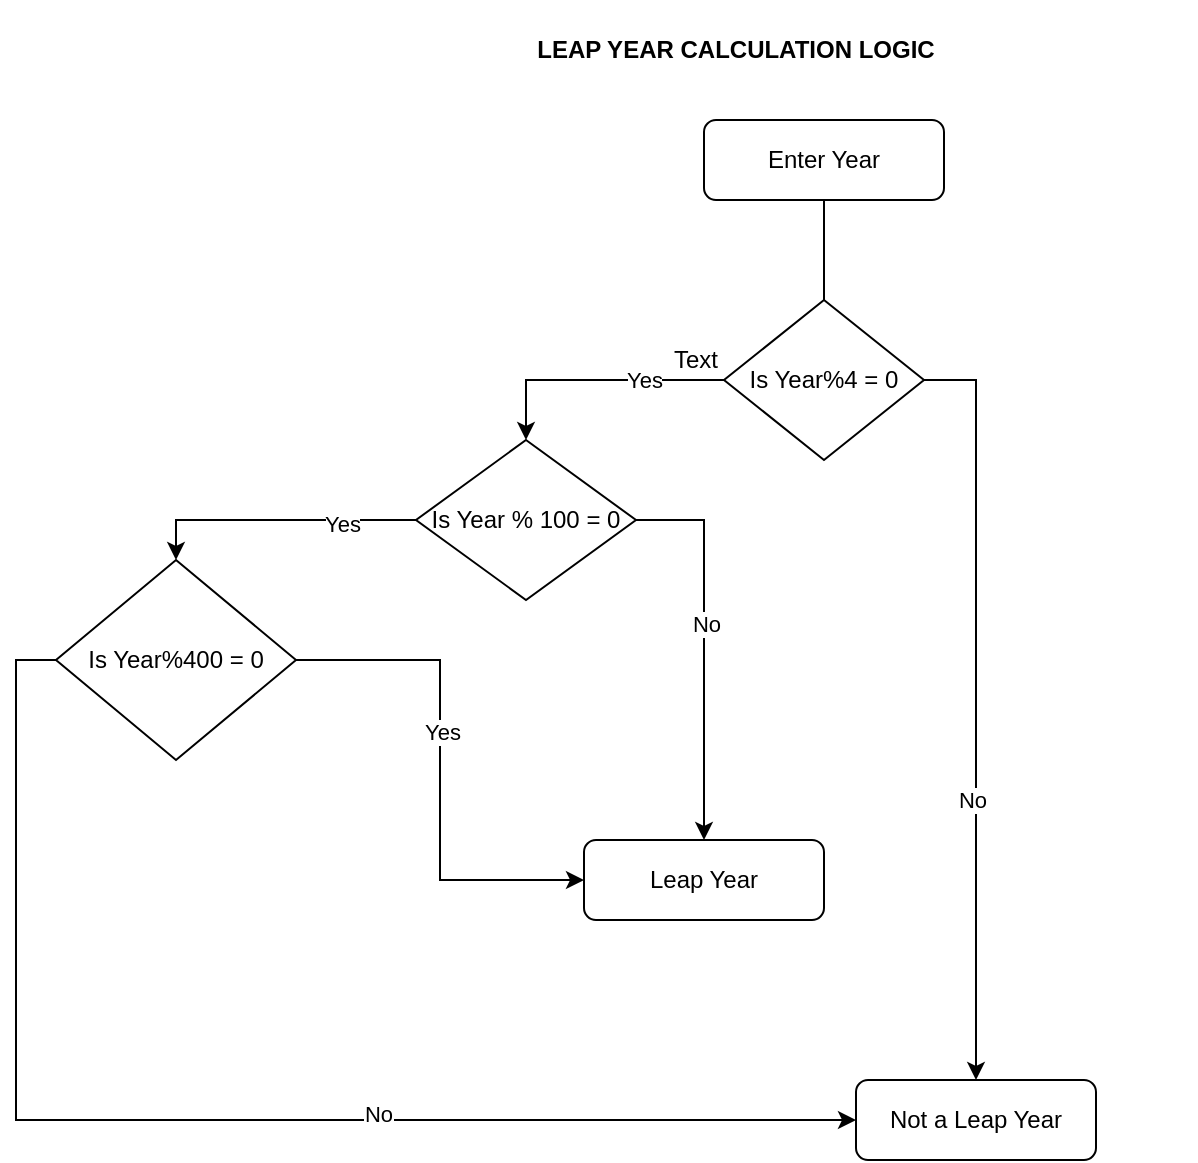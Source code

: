 <mxfile version="14.5.3" type="github">
  <diagram id="C5RBs43oDa-KdzZeNtuy" name="Page-1">
    <mxGraphModel dx="1038" dy="580" grid="1" gridSize="10" guides="1" tooltips="1" connect="1" arrows="1" fold="1" page="1" pageScale="1" pageWidth="827" pageHeight="1169" math="0" shadow="0">
      <root>
        <mxCell id="WIyWlLk6GJQsqaUBKTNV-0" />
        <mxCell id="WIyWlLk6GJQsqaUBKTNV-1" parent="WIyWlLk6GJQsqaUBKTNV-0" />
        <mxCell id="MNpihU7V3W5Khpn2vatV-9" value="" style="edgeStyle=orthogonalEdgeStyle;rounded=0;orthogonalLoop=1;jettySize=auto;html=1;" edge="1" parent="WIyWlLk6GJQsqaUBKTNV-1" source="WIyWlLk6GJQsqaUBKTNV-3">
          <mxGeometry relative="1" as="geometry">
            <mxPoint x="474" y="200" as="targetPoint" />
          </mxGeometry>
        </mxCell>
        <mxCell id="WIyWlLk6GJQsqaUBKTNV-3" value="Enter Year" style="rounded=1;whiteSpace=wrap;html=1;fontSize=12;glass=0;strokeWidth=1;shadow=0;" parent="WIyWlLk6GJQsqaUBKTNV-1" vertex="1">
          <mxGeometry x="414" y="80" width="120" height="40" as="geometry" />
        </mxCell>
        <mxCell id="WIyWlLk6GJQsqaUBKTNV-12" value="Leap Year" style="rounded=1;whiteSpace=wrap;html=1;fontSize=12;glass=0;strokeWidth=1;shadow=0;" parent="WIyWlLk6GJQsqaUBKTNV-1" vertex="1">
          <mxGeometry x="354" y="440" width="120" height="40" as="geometry" />
        </mxCell>
        <mxCell id="MNpihU7V3W5Khpn2vatV-0" value="Not a Leap Year" style="rounded=1;whiteSpace=wrap;html=1;fontSize=12;glass=0;strokeWidth=1;shadow=0;" vertex="1" parent="WIyWlLk6GJQsqaUBKTNV-1">
          <mxGeometry x="490" y="560" width="120" height="40" as="geometry" />
        </mxCell>
        <mxCell id="MNpihU7V3W5Khpn2vatV-4" style="edgeStyle=orthogonalEdgeStyle;rounded=0;orthogonalLoop=1;jettySize=auto;html=1;exitX=1;exitY=0.5;exitDx=0;exitDy=0;" edge="1" parent="WIyWlLk6GJQsqaUBKTNV-1" source="MNpihU7V3W5Khpn2vatV-1" target="MNpihU7V3W5Khpn2vatV-0">
          <mxGeometry relative="1" as="geometry" />
        </mxCell>
        <mxCell id="MNpihU7V3W5Khpn2vatV-5" value="No" style="edgeLabel;html=1;align=center;verticalAlign=middle;resizable=0;points=[];" vertex="1" connectable="0" parent="MNpihU7V3W5Khpn2vatV-4">
          <mxGeometry x="0.255" y="-2" relative="1" as="geometry">
            <mxPoint as="offset" />
          </mxGeometry>
        </mxCell>
        <mxCell id="MNpihU7V3W5Khpn2vatV-11" style="edgeStyle=orthogonalEdgeStyle;rounded=0;orthogonalLoop=1;jettySize=auto;html=1;exitX=0;exitY=0.5;exitDx=0;exitDy=0;entryX=0.5;entryY=0;entryDx=0;entryDy=0;" edge="1" parent="WIyWlLk6GJQsqaUBKTNV-1" source="MNpihU7V3W5Khpn2vatV-1" target="MNpihU7V3W5Khpn2vatV-10">
          <mxGeometry relative="1" as="geometry" />
        </mxCell>
        <mxCell id="MNpihU7V3W5Khpn2vatV-12" value="Yes" style="edgeLabel;html=1;align=center;verticalAlign=middle;resizable=0;points=[];" vertex="1" connectable="0" parent="MNpihU7V3W5Khpn2vatV-11">
          <mxGeometry x="-0.377" relative="1" as="geometry">
            <mxPoint as="offset" />
          </mxGeometry>
        </mxCell>
        <mxCell id="MNpihU7V3W5Khpn2vatV-1" value="Is Year%4 = 0" style="rhombus;whiteSpace=wrap;html=1;" vertex="1" parent="WIyWlLk6GJQsqaUBKTNV-1">
          <mxGeometry x="424" y="170" width="100" height="80" as="geometry" />
        </mxCell>
        <mxCell id="MNpihU7V3W5Khpn2vatV-13" style="edgeStyle=orthogonalEdgeStyle;rounded=0;orthogonalLoop=1;jettySize=auto;html=1;exitX=1;exitY=0.5;exitDx=0;exitDy=0;" edge="1" parent="WIyWlLk6GJQsqaUBKTNV-1" source="MNpihU7V3W5Khpn2vatV-10" target="WIyWlLk6GJQsqaUBKTNV-12">
          <mxGeometry relative="1" as="geometry" />
        </mxCell>
        <mxCell id="MNpihU7V3W5Khpn2vatV-14" value="No" style="edgeLabel;html=1;align=center;verticalAlign=middle;resizable=0;points=[];" vertex="1" connectable="0" parent="MNpihU7V3W5Khpn2vatV-13">
          <mxGeometry x="-0.12" y="1" relative="1" as="geometry">
            <mxPoint as="offset" />
          </mxGeometry>
        </mxCell>
        <mxCell id="MNpihU7V3W5Khpn2vatV-17" style="edgeStyle=orthogonalEdgeStyle;rounded=0;orthogonalLoop=1;jettySize=auto;html=1;exitX=0;exitY=0.5;exitDx=0;exitDy=0;entryX=0.5;entryY=0;entryDx=0;entryDy=0;" edge="1" parent="WIyWlLk6GJQsqaUBKTNV-1" source="MNpihU7V3W5Khpn2vatV-10" target="MNpihU7V3W5Khpn2vatV-16">
          <mxGeometry relative="1" as="geometry" />
        </mxCell>
        <mxCell id="MNpihU7V3W5Khpn2vatV-25" value="Yes" style="edgeLabel;html=1;align=center;verticalAlign=middle;resizable=0;points=[];" vertex="1" connectable="0" parent="MNpihU7V3W5Khpn2vatV-17">
          <mxGeometry x="-0.471" y="2" relative="1" as="geometry">
            <mxPoint as="offset" />
          </mxGeometry>
        </mxCell>
        <mxCell id="MNpihU7V3W5Khpn2vatV-10" value="Is Year % 100 = 0" style="rhombus;whiteSpace=wrap;html=1;" vertex="1" parent="WIyWlLk6GJQsqaUBKTNV-1">
          <mxGeometry x="270" y="240" width="110" height="80" as="geometry" />
        </mxCell>
        <mxCell id="MNpihU7V3W5Khpn2vatV-19" style="edgeStyle=orthogonalEdgeStyle;rounded=0;orthogonalLoop=1;jettySize=auto;html=1;exitX=1;exitY=0.5;exitDx=0;exitDy=0;entryX=0;entryY=0.5;entryDx=0;entryDy=0;" edge="1" parent="WIyWlLk6GJQsqaUBKTNV-1" source="MNpihU7V3W5Khpn2vatV-16" target="WIyWlLk6GJQsqaUBKTNV-12">
          <mxGeometry relative="1" as="geometry" />
        </mxCell>
        <mxCell id="MNpihU7V3W5Khpn2vatV-20" value="Yes" style="edgeLabel;html=1;align=center;verticalAlign=middle;resizable=0;points=[];" vertex="1" connectable="0" parent="MNpihU7V3W5Khpn2vatV-19">
          <mxGeometry x="-0.154" y="1" relative="1" as="geometry">
            <mxPoint as="offset" />
          </mxGeometry>
        </mxCell>
        <mxCell id="MNpihU7V3W5Khpn2vatV-21" style="edgeStyle=orthogonalEdgeStyle;rounded=0;orthogonalLoop=1;jettySize=auto;html=1;exitX=0;exitY=0.5;exitDx=0;exitDy=0;entryX=0;entryY=0.5;entryDx=0;entryDy=0;" edge="1" parent="WIyWlLk6GJQsqaUBKTNV-1" source="MNpihU7V3W5Khpn2vatV-16" target="MNpihU7V3W5Khpn2vatV-0">
          <mxGeometry relative="1" as="geometry" />
        </mxCell>
        <mxCell id="MNpihU7V3W5Khpn2vatV-22" value="No" style="edgeLabel;html=1;align=center;verticalAlign=middle;resizable=0;points=[];" vertex="1" connectable="0" parent="MNpihU7V3W5Khpn2vatV-21">
          <mxGeometry x="0.286" y="3" relative="1" as="geometry">
            <mxPoint as="offset" />
          </mxGeometry>
        </mxCell>
        <mxCell id="MNpihU7V3W5Khpn2vatV-16" value="Is Year%400 = 0" style="rhombus;whiteSpace=wrap;html=1;" vertex="1" parent="WIyWlLk6GJQsqaUBKTNV-1">
          <mxGeometry x="90" y="300" width="120" height="100" as="geometry" />
        </mxCell>
        <mxCell id="MNpihU7V3W5Khpn2vatV-23" value="Text" style="text;html=1;strokeColor=none;fillColor=none;align=center;verticalAlign=middle;whiteSpace=wrap;rounded=0;" vertex="1" parent="WIyWlLk6GJQsqaUBKTNV-1">
          <mxGeometry x="390" y="190" width="40" height="20" as="geometry" />
        </mxCell>
        <mxCell id="MNpihU7V3W5Khpn2vatV-24" value="&lt;b&gt;LEAP YEAR CALCULATION LOGIC&lt;/b&gt;" style="text;html=1;strokeColor=none;fillColor=none;align=center;verticalAlign=middle;whiteSpace=wrap;rounded=0;" vertex="1" parent="WIyWlLk6GJQsqaUBKTNV-1">
          <mxGeometry x="200" y="20" width="460" height="50" as="geometry" />
        </mxCell>
      </root>
    </mxGraphModel>
  </diagram>
</mxfile>
